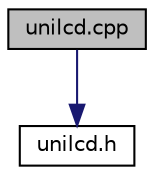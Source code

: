 digraph "unilcd.cpp"
{
 // LATEX_PDF_SIZE
  edge [fontname="Helvetica",fontsize="10",labelfontname="Helvetica",labelfontsize="10"];
  node [fontname="Helvetica",fontsize="10",shape=record];
  Node1 [label="unilcd.cpp",height=0.2,width=0.4,color="black", fillcolor="grey75", style="filled", fontcolor="black",tooltip="YALI (Yet Another LCD Interface) library."];
  Node1 -> Node2 [color="midnightblue",fontsize="10",style="solid",fontname="Helvetica"];
  Node2 [label="unilcd.h",height=0.2,width=0.4,color="black", fillcolor="white", style="filled",URL="$unilcd_8h.html",tooltip="YALI (Yet Another LCD Interface) library."];
}
